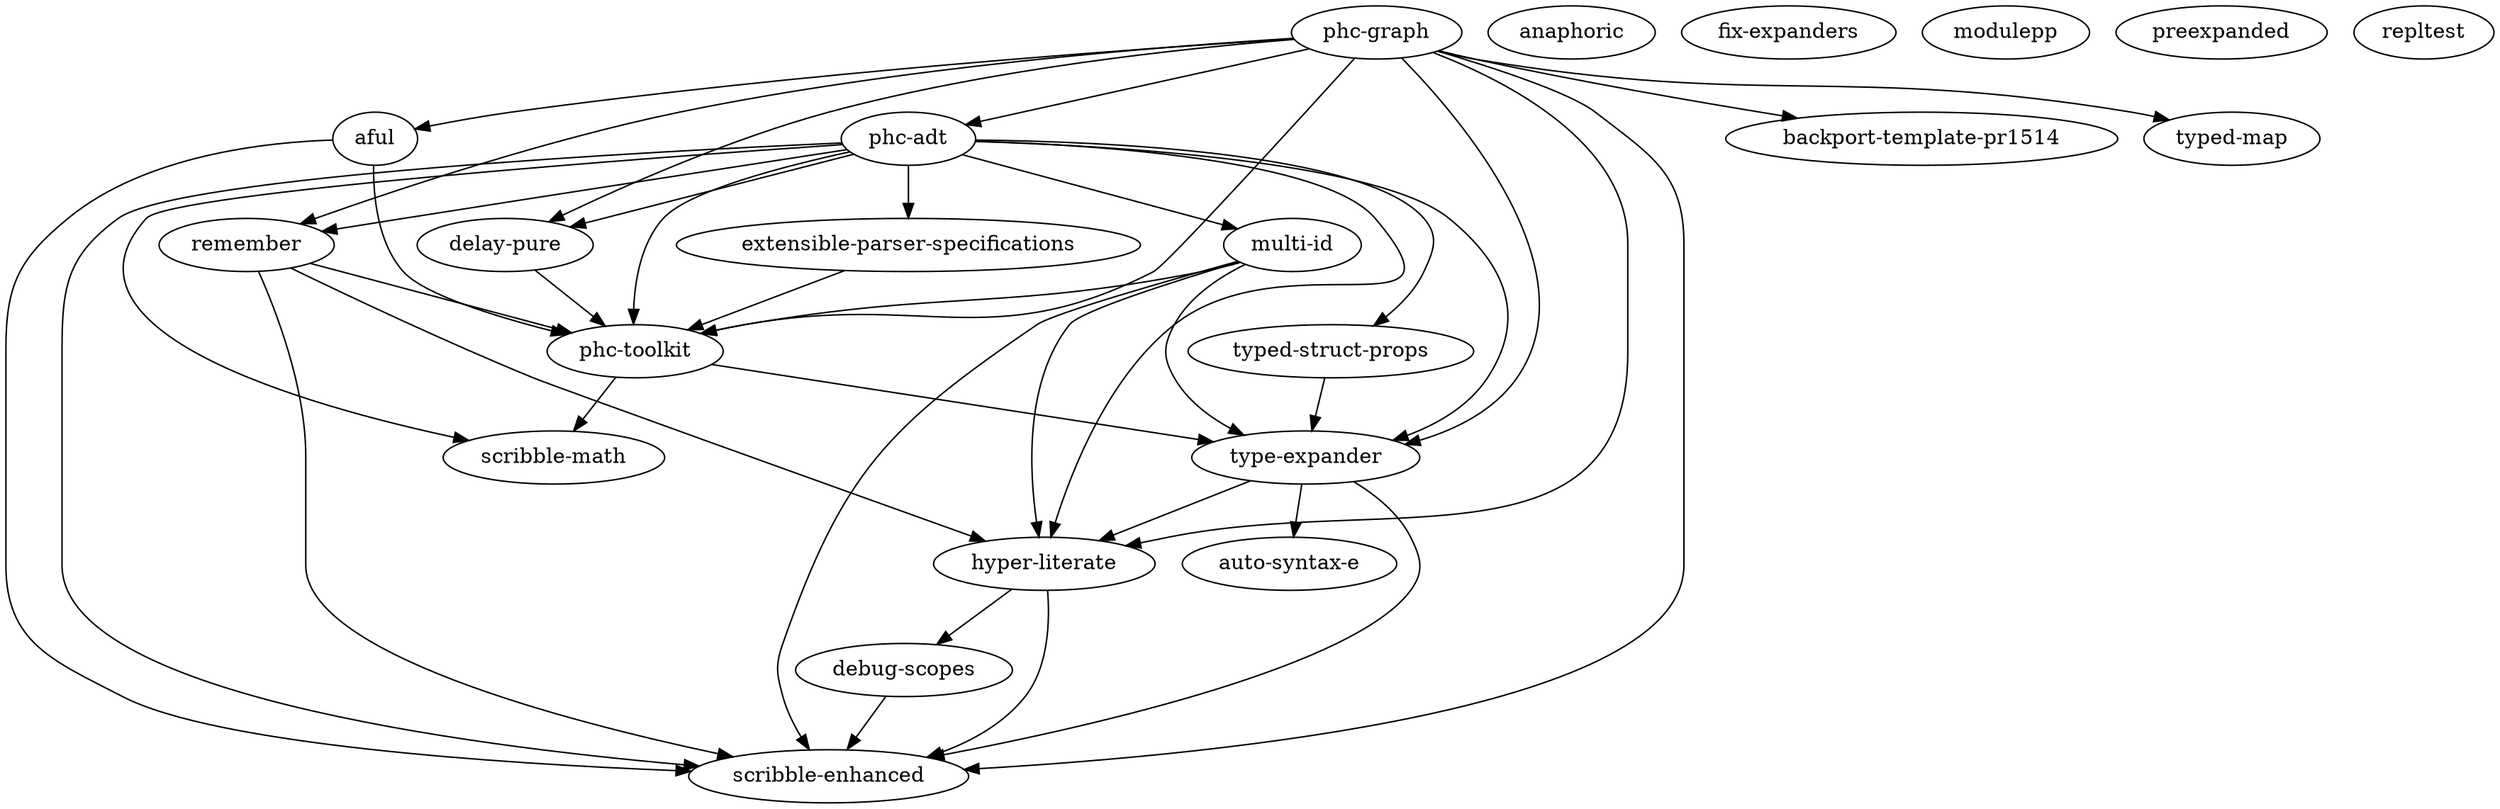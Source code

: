 digraph packages {
  "aful" -> "phc-toolkit"
  "aful" -> "scribble-enhanced"
  "anaphoric"
  "auto-syntax-e"
  "debug-scopes" -> "scribble-enhanced"
  "delay-pure" -> "phc-toolkit"
  "extensible-parser-specifications" -> "phc-toolkit"
  "fix-expanders"
  "hyper-literate" -> "debug-scopes"
  "hyper-literate" -> "scribble-enhanced"
  "modulepp"
  "multi-id" -> "hyper-literate"
  "multi-id" -> "phc-toolkit"
  "multi-id" -> "scribble-enhanced"
  "multi-id" -> "type-expander"
  "phc-adt" -> "delay-pure"
  "phc-adt" -> "extensible-parser-specifications"
  "phc-adt" -> "hyper-literate"
  "phc-adt" -> "multi-id"
  "phc-adt" -> "phc-toolkit"
  "phc-adt" -> "remember"
  "phc-adt" -> "scribble-enhanced"
  "phc-adt" -> "scribble-math"
  "phc-adt" -> "typed-struct-props"
  "phc-adt" -> "type-expander"
  "phc-graph" -> "aful"
  "phc-graph" -> "backport-template-pr1514"
  "phc-graph" -> "delay-pure"
  "phc-graph" -> "hyper-literate"
  "phc-graph" -> "phc-adt"
  "phc-graph" -> "phc-toolkit"
  "phc-graph" -> "remember"
  "phc-graph" -> "scribble-enhanced"
  "phc-graph" -> "typed-map"
  "phc-graph" -> "type-expander"
  "phc-toolkit" -> "scribble-math"
  "phc-toolkit" -> "type-expander"
  "preexpanded"
  "remember" -> "hyper-literate"
  "remember" -> "phc-toolkit"
  "remember" -> "scribble-enhanced"
  "repltest"
  "scribble-enhanced"
  "scribble-math"
  "typed-struct-props" -> "type-expander"
  "type-expander" -> "auto-syntax-e"
  "type-expander" -> "hyper-literate"
  "type-expander" -> "scribble-enhanced"
}
